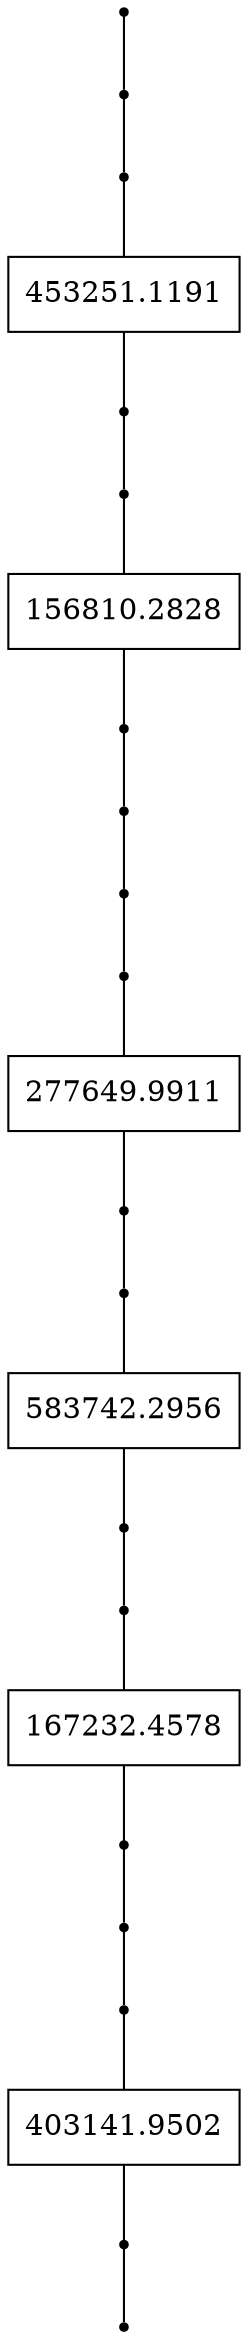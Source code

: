 graph {
start_1630521067 [shape = point]
end_1630521067 [shape = point]
start_274773041 [shape = point]
end_274773041 [shape = point]
start_1629911510 [shape = point;]
end_1629911510 [shape = point;]
1629911510 [shape = record; label = 453251.1191]
start_1629911510 -- 1629911510
1629911510 -- end_1629911510
start_292917034 [shape = point;]
end_292917034 [shape = point;]
292917034 [shape = record; label = 156810.2828]
start_292917034 -- 292917034
292917034 -- end_292917034
start_274773041 -- start_1629911510
end_1629911510 -- start_292917034
end_292917034 -- end_274773041
start_242355057 [shape = point]
end_242355057 [shape = point]
start_455538610 [shape = point;]
end_455538610 [shape = point;]
455538610 [shape = record; label = 277649.9911]
start_455538610 -- 455538610
455538610 -- end_455538610
start_1226622409 [shape = point;]
end_1226622409 [shape = point;]
1226622409 [shape = record; label = 583742.2956]
start_1226622409 -- 1226622409
1226622409 -- end_1226622409
start_1957502751 [shape = point;]
end_1957502751 [shape = point;]
1957502751 [shape = record; label = 167232.4578]
start_1957502751 -- 1957502751
1957502751 -- end_1957502751
start_242355057 -- start_455538610
end_455538610 -- start_1226622409
end_1226622409 -- start_1957502751
end_1957502751 -- end_242355057
start_1780132728 [shape = point;]
end_1780132728 [shape = point;]
1780132728 [shape = record; label = 403141.9502]
start_1780132728 -- 1780132728
1780132728 -- end_1780132728
start_1630521067 -- start_274773041
end_274773041 -- start_242355057
end_242355057 -- start_1780132728
end_1780132728 -- end_1630521067

}
